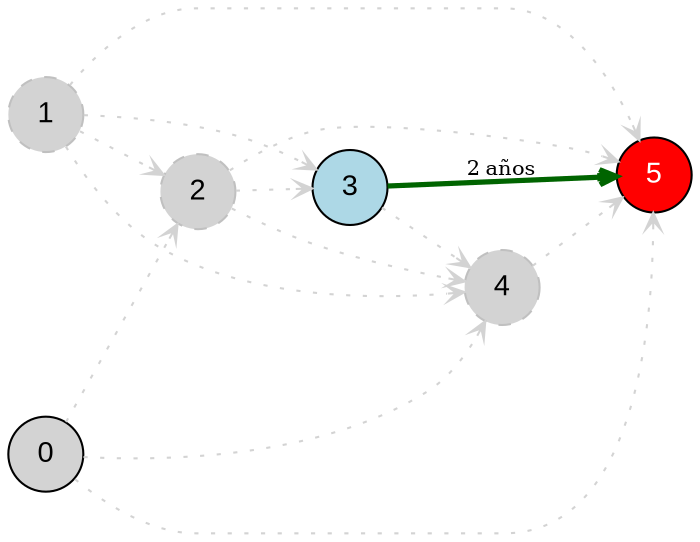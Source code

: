 digraph PlanOptimoCompleto {
    rankdir=LR;
    node [shape=circle, style=filled, fontname=Arial];
    edge [arrowhead=vee, arrowsize=0.8];

    // TODOS los nodos del período de planificación\n    "0" [fillcolor=green, fontcolor=white];
    "1" [fillcolor=lightgray, color=gray, style="filled,dashed"];
    "2" [fillcolor=lightgray, color=gray, style="filled,dashed"];
    "3" [fillcolor=lightblue];
    "4" [fillcolor=lightgray, color=gray, style="filled,dashed"];
    "5" [fillcolor=red, fontcolor=white];

    // Saltos del plan óptimo\n    "0" -> "3" [label="3 años", color=darkgreen, penwidth=2.5, fontsize=10];
    "3" -> "5" [label="2 años", color=darkgreen, penwidth=2.5, fontsize=10];

    // Saltos potenciales no utilizados\n    "0" -> "1" [color=lightgray, style=dotted, arrowhead=open];
    "0" -> "2" [color=lightgray, style=dotted, arrowhead=open];
    "0" -> "4" [color=lightgray, style=dotted, arrowhead=open];
    "0" -> "5" [color=lightgray, style=dotted, arrowhead=open];
    "1" -> "2" [color=lightgray, style=dotted, arrowhead=open];
    "1" -> "3" [color=lightgray, style=dotted, arrowhead=open];
    "1" -> "4" [color=lightgray, style=dotted, arrowhead=open];
    "1" -> "5" [color=lightgray, style=dotted, arrowhead=open];
    "2" -> "3" [color=lightgray, style=dotted, arrowhead=open];
    "2" -> "4" [color=lightgray, style=dotted, arrowhead=open];
    "2" -> "5" [color=lightgray, style=dotted, arrowhead=open];
    "3" -> "4" [color=lightgray, style=dotted, arrowhead=open];
    "4" -> "5" [color=lightgray, style=dotted, arrowhead=open];
}
